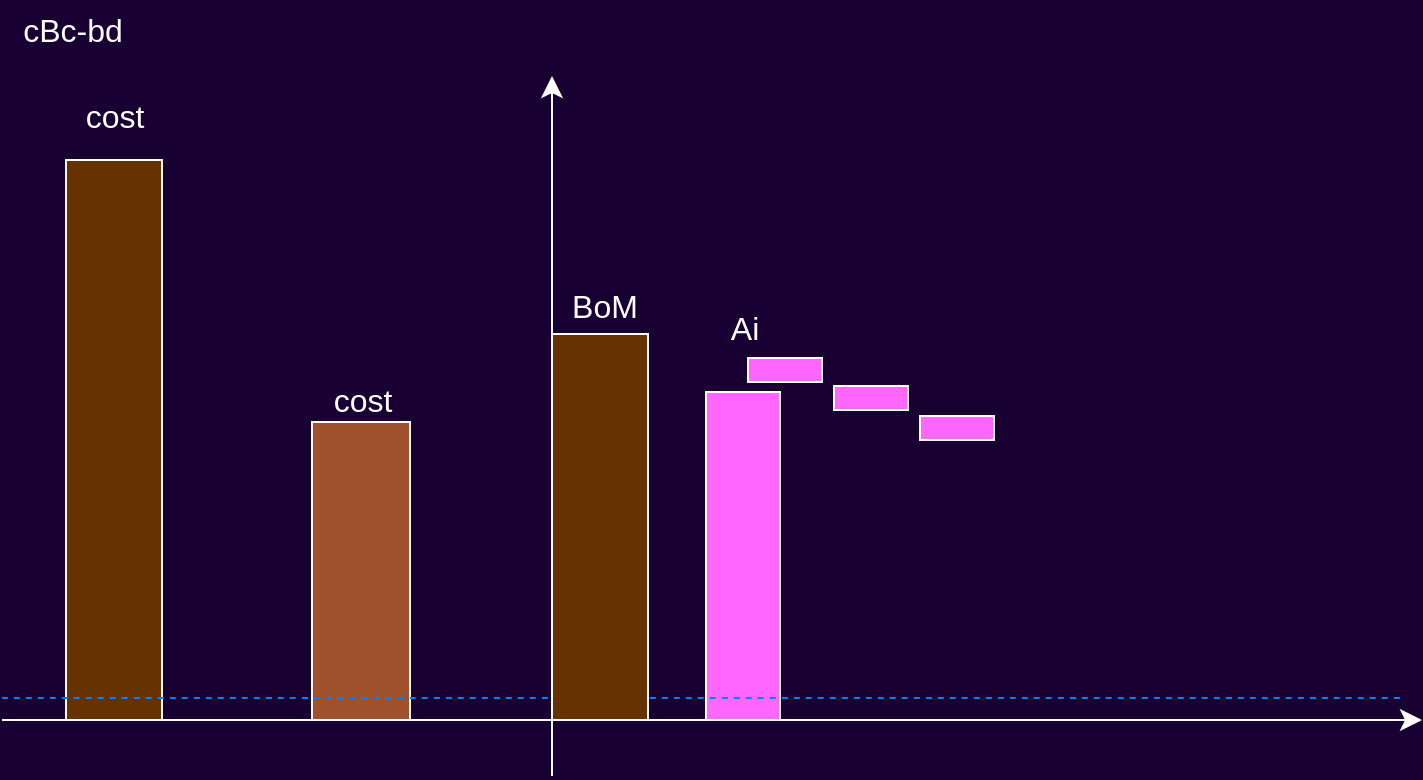 <mxfile version="21.7.1" type="github">
  <diagram name="Page-1" id="EVfbMgRgJgo2VkLLqiw9">
    <mxGraphModel dx="1382" dy="704" grid="0" gridSize="10" guides="1" tooltips="1" connect="1" arrows="1" fold="1" page="1" pageScale="1" pageWidth="827" pageHeight="1169" background="#190033" math="0" shadow="0">
      <root>
        <mxCell id="0" />
        <mxCell id="1" parent="0" />
        <mxCell id="R2QgoeFWOkfdTr1HwpYz-10" value="" style="rounded=0;whiteSpace=wrap;html=1;fontSize=16;fillColor=#FF66FF;strokeColor=#FFFFFF;" vertex="1" parent="1">
          <mxGeometry x="392" y="236" width="37" height="164" as="geometry" />
        </mxCell>
        <mxCell id="R2QgoeFWOkfdTr1HwpYz-1" value="cBc-bd" style="text;html=1;align=center;verticalAlign=middle;resizable=0;points=[];autosize=1;strokeColor=none;fillColor=none;fontSize=16;fontColor=#FFFFFF;" vertex="1" parent="1">
          <mxGeometry x="40" y="40" width="70" height="30" as="geometry" />
        </mxCell>
        <mxCell id="R2QgoeFWOkfdTr1HwpYz-3" value="" style="rounded=0;whiteSpace=wrap;html=1;fontSize=16;fillColor=#663300;strokeColor=#FFFFFF;" vertex="1" parent="1">
          <mxGeometry x="72" y="120" width="48" height="280" as="geometry" />
        </mxCell>
        <mxCell id="R2QgoeFWOkfdTr1HwpYz-6" value="" style="endArrow=classic;html=1;rounded=0;fontSize=12;startSize=8;endSize=8;curved=1;strokeColor=#FFFFFF;" edge="1" parent="1">
          <mxGeometry width="50" height="50" relative="1" as="geometry">
            <mxPoint x="315" y="428" as="sourcePoint" />
            <mxPoint x="315" y="78" as="targetPoint" />
          </mxGeometry>
        </mxCell>
        <mxCell id="R2QgoeFWOkfdTr1HwpYz-7" value="" style="rounded=0;whiteSpace=wrap;html=1;fontSize=16;strokeColor=#FFFFFF;fillColor=#a0522d;fontColor=#ffffff;" vertex="1" parent="1">
          <mxGeometry x="195" y="251" width="49" height="149" as="geometry" />
        </mxCell>
        <mxCell id="R2QgoeFWOkfdTr1HwpYz-5" value="" style="endArrow=none;dashed=1;html=1;rounded=0;fontSize=12;startSize=8;endSize=8;curved=1;strokeColor=#007FFF;" edge="1" parent="1">
          <mxGeometry width="50" height="50" relative="1" as="geometry">
            <mxPoint x="40" y="389" as="sourcePoint" />
            <mxPoint x="741" y="389" as="targetPoint" />
          </mxGeometry>
        </mxCell>
        <mxCell id="R2QgoeFWOkfdTr1HwpYz-4" value="" style="endArrow=classic;html=1;rounded=0;fontSize=12;startSize=8;endSize=8;curved=1;strokeColor=#FFFFFF;" edge="1" parent="1">
          <mxGeometry width="50" height="50" relative="1" as="geometry">
            <mxPoint x="40" y="400" as="sourcePoint" />
            <mxPoint x="750" y="400" as="targetPoint" />
          </mxGeometry>
        </mxCell>
        <mxCell id="R2QgoeFWOkfdTr1HwpYz-14" value="" style="rounded=0;whiteSpace=wrap;html=1;fontSize=16;fillColor=#FF66FF;strokeColor=#FFFFFF;" vertex="1" parent="1">
          <mxGeometry x="413" y="219" width="37" height="12" as="geometry" />
        </mxCell>
        <mxCell id="R2QgoeFWOkfdTr1HwpYz-15" value="" style="rounded=0;whiteSpace=wrap;html=1;fontSize=16;fillColor=#FF66FF;strokeColor=#FFFFFF;" vertex="1" parent="1">
          <mxGeometry x="456" y="233" width="37" height="12" as="geometry" />
        </mxCell>
        <mxCell id="R2QgoeFWOkfdTr1HwpYz-16" value="" style="rounded=0;whiteSpace=wrap;html=1;fontSize=16;fillColor=#FF66FF;strokeColor=#FFFFFF;" vertex="1" parent="1">
          <mxGeometry x="499" y="248" width="37" height="12" as="geometry" />
        </mxCell>
        <mxCell id="R2QgoeFWOkfdTr1HwpYz-17" value="&lt;font color=&quot;#ffffff&quot;&gt;Ai&lt;/font&gt;" style="text;html=1;align=center;verticalAlign=middle;resizable=0;points=[];autosize=1;strokeColor=none;fillColor=none;fontSize=16;" vertex="1" parent="1">
          <mxGeometry x="394.5" y="188" width="32" height="31" as="geometry" />
        </mxCell>
        <mxCell id="R2QgoeFWOkfdTr1HwpYz-18" value="&lt;font color=&quot;#ffffff&quot;&gt;BoM&lt;/font&gt;" style="text;html=1;align=center;verticalAlign=middle;resizable=0;points=[];autosize=1;strokeColor=none;fillColor=none;fontSize=16;" vertex="1" parent="1">
          <mxGeometry x="315" y="177" width="51" height="31" as="geometry" />
        </mxCell>
        <mxCell id="R2QgoeFWOkfdTr1HwpYz-20" value="&lt;font color=&quot;#ffffff&quot;&gt;cost&lt;/font&gt;" style="text;html=1;align=center;verticalAlign=middle;resizable=0;points=[];autosize=1;strokeColor=none;fillColor=none;fontSize=16;" vertex="1" parent="1">
          <mxGeometry x="195" y="224" width="49" height="31" as="geometry" />
        </mxCell>
        <mxCell id="R2QgoeFWOkfdTr1HwpYz-21" value="&lt;font color=&quot;#ffffff&quot;&gt;cost&lt;/font&gt;" style="text;html=1;align=center;verticalAlign=middle;resizable=0;points=[];autosize=1;strokeColor=none;fillColor=none;fontSize=16;" vertex="1" parent="1">
          <mxGeometry x="71" y="82" width="49" height="31" as="geometry" />
        </mxCell>
        <mxCell id="R2QgoeFWOkfdTr1HwpYz-22" value="" style="rounded=0;whiteSpace=wrap;html=1;fontSize=16;fillColor=#663300;strokeColor=#FFFFFF;" vertex="1" parent="1">
          <mxGeometry x="315" y="207" width="48" height="193" as="geometry" />
        </mxCell>
      </root>
    </mxGraphModel>
  </diagram>
</mxfile>
